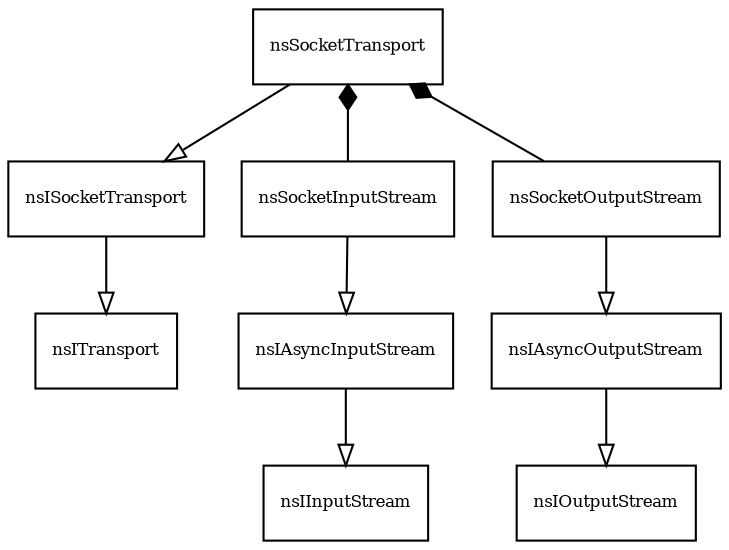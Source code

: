 digraph G {
  node[shape=record, fontsize=8]
  edge[arrowhead=empty]

  nsSocketTransport -> nsISocketTransport -> nsITransport
  nsSocketInputStream -> nsIAsyncInputStream -> nsIInputStream
  nsSocketOutputStream -> nsIAsyncOutputStream -> nsIOutputStream

  nsSocketTransport -> nsSocketInputStream [dir=back,arrowtail=diamond]
  nsSocketTransport -> nsSocketOutputStream [dir=back,arrowtail=diamond]  

}